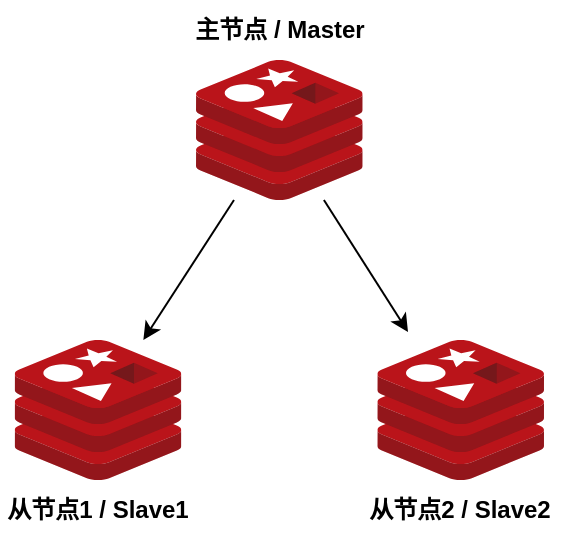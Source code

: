 <mxfile version="15.4.0" type="device"><diagram id="i2ImbOShcYenpRVteurJ" name="第 1 页"><mxGraphModel dx="1086" dy="846" grid="1" gridSize="10" guides="1" tooltips="1" connect="1" arrows="1" fold="1" page="1" pageScale="1" pageWidth="827" pageHeight="1169" math="0" shadow="0"><root><mxCell id="0"/><mxCell id="1" parent="0"/><mxCell id="5sJgcacntFE9JxNCYJHH-10" style="rounded=0;orthogonalLoop=1;jettySize=auto;html=1;" edge="1" parent="1" source="5sJgcacntFE9JxNCYJHH-4" target="5sJgcacntFE9JxNCYJHH-6"><mxGeometry relative="1" as="geometry"/></mxCell><mxCell id="5sJgcacntFE9JxNCYJHH-11" style="rounded=0;orthogonalLoop=1;jettySize=auto;html=1;entryX=0.184;entryY=-0.057;entryDx=0;entryDy=0;entryPerimeter=0;" edge="1" parent="1" source="5sJgcacntFE9JxNCYJHH-4" target="5sJgcacntFE9JxNCYJHH-8"><mxGeometry relative="1" as="geometry"/></mxCell><mxCell id="5sJgcacntFE9JxNCYJHH-4" value="" style="sketch=0;aspect=fixed;html=1;points=[];align=center;image;fontSize=12;image=img/lib/mscae/Cache_Redis_Product.svg;" vertex="1" parent="1"><mxGeometry x="240" y="250" width="83.33" height="70" as="geometry"/></mxCell><mxCell id="5sJgcacntFE9JxNCYJHH-5" value="主节点 / Master" style="text;html=1;strokeColor=none;fillColor=none;align=center;verticalAlign=middle;whiteSpace=wrap;rounded=0;fontStyle=1" vertex="1" parent="1"><mxGeometry x="232.66" y="220" width="98" height="30" as="geometry"/></mxCell><mxCell id="5sJgcacntFE9JxNCYJHH-6" value="" style="sketch=0;aspect=fixed;html=1;points=[];align=center;image;fontSize=12;image=img/lib/mscae/Cache_Redis_Product.svg;" vertex="1" parent="1"><mxGeometry x="149.34" y="390" width="83.33" height="70" as="geometry"/></mxCell><mxCell id="5sJgcacntFE9JxNCYJHH-7" value="从节点1 / Slave1" style="text;html=1;strokeColor=none;fillColor=none;align=center;verticalAlign=middle;whiteSpace=wrap;rounded=0;fontStyle=1" vertex="1" parent="1"><mxGeometry x="142" y="460" width="98" height="30" as="geometry"/></mxCell><mxCell id="5sJgcacntFE9JxNCYJHH-8" value="" style="sketch=0;aspect=fixed;html=1;points=[];align=center;image;fontSize=12;image=img/lib/mscae/Cache_Redis_Product.svg;" vertex="1" parent="1"><mxGeometry x="330.67" y="390" width="83.33" height="70" as="geometry"/></mxCell><mxCell id="5sJgcacntFE9JxNCYJHH-9" value="从节点2 / Slave2" style="text;html=1;strokeColor=none;fillColor=none;align=center;verticalAlign=middle;whiteSpace=wrap;rounded=0;fontStyle=1" vertex="1" parent="1"><mxGeometry x="323.33" y="460" width="98" height="30" as="geometry"/></mxCell></root></mxGraphModel></diagram></mxfile>